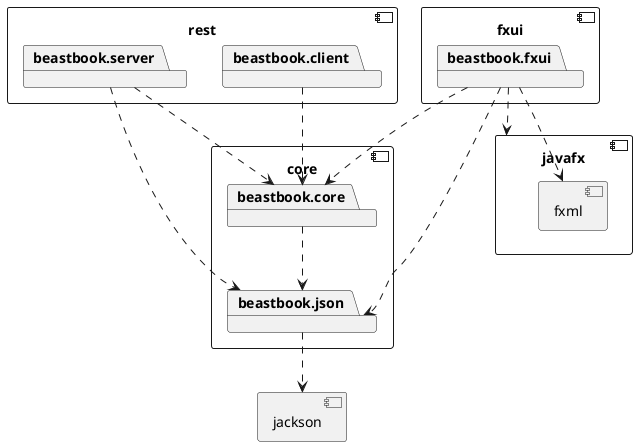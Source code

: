@startuml architecture

component core {
  package beastbook.core
  package beastbook.json
}

component fxui {
  package beastbook.fxui
}

component rest {
  package beastbook.server
  package beastbook.client
}

component jackson

component javafx {
  component fxml
}

beastbook.fxui ..> javafx
beastbook.fxui ..> fxml
beastbook.fxui ..> beastbook.core
beastbook.fxui ..> beastbook.json

beastbook.core ..> beastbook.json
beastbook.json ..> jackson

beastbook.server ..> beastbook.core
beastbook.server ..> beastbook.json

beastbook.client ..> beastbook.core

@enduml